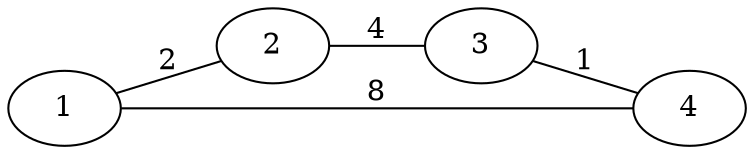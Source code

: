 graph {
    rankdir=LR
    1--2 [label=2, len=2]
    1--4 [label=8, len=8]
    2--3 [label=4, len=4]
    3--4 [label=1, len=1]
}
